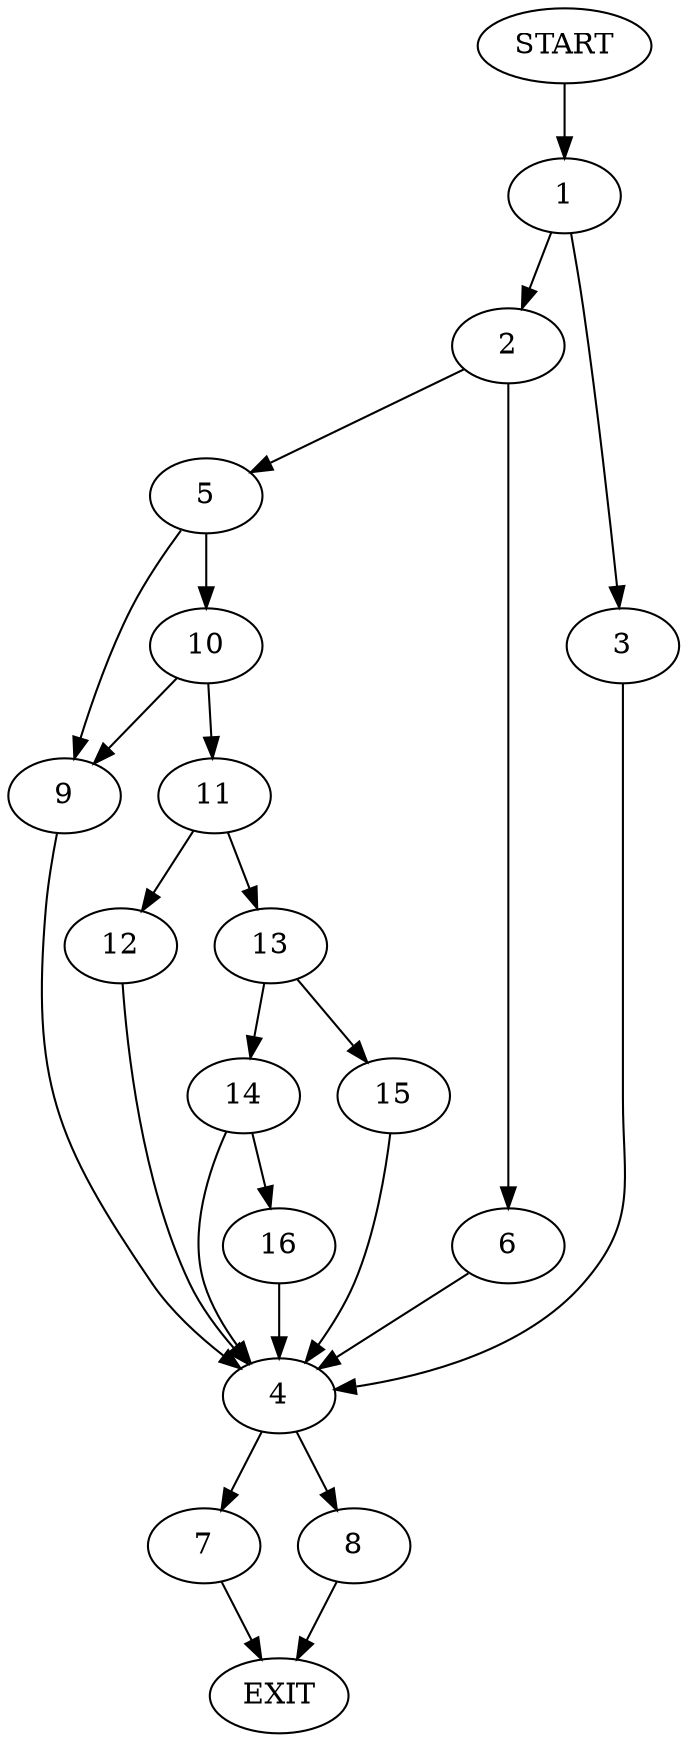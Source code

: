 digraph {
0 [label="START"]
17 [label="EXIT"]
0 -> 1
1 -> 2
1 -> 3
3 -> 4
2 -> 5
2 -> 6
4 -> 7
4 -> 8
5 -> 9
5 -> 10
6 -> 4
9 -> 4
10 -> 9
10 -> 11
11 -> 12
11 -> 13
12 -> 4
13 -> 14
13 -> 15
14 -> 16
14 -> 4
15 -> 4
16 -> 4
7 -> 17
8 -> 17
}

